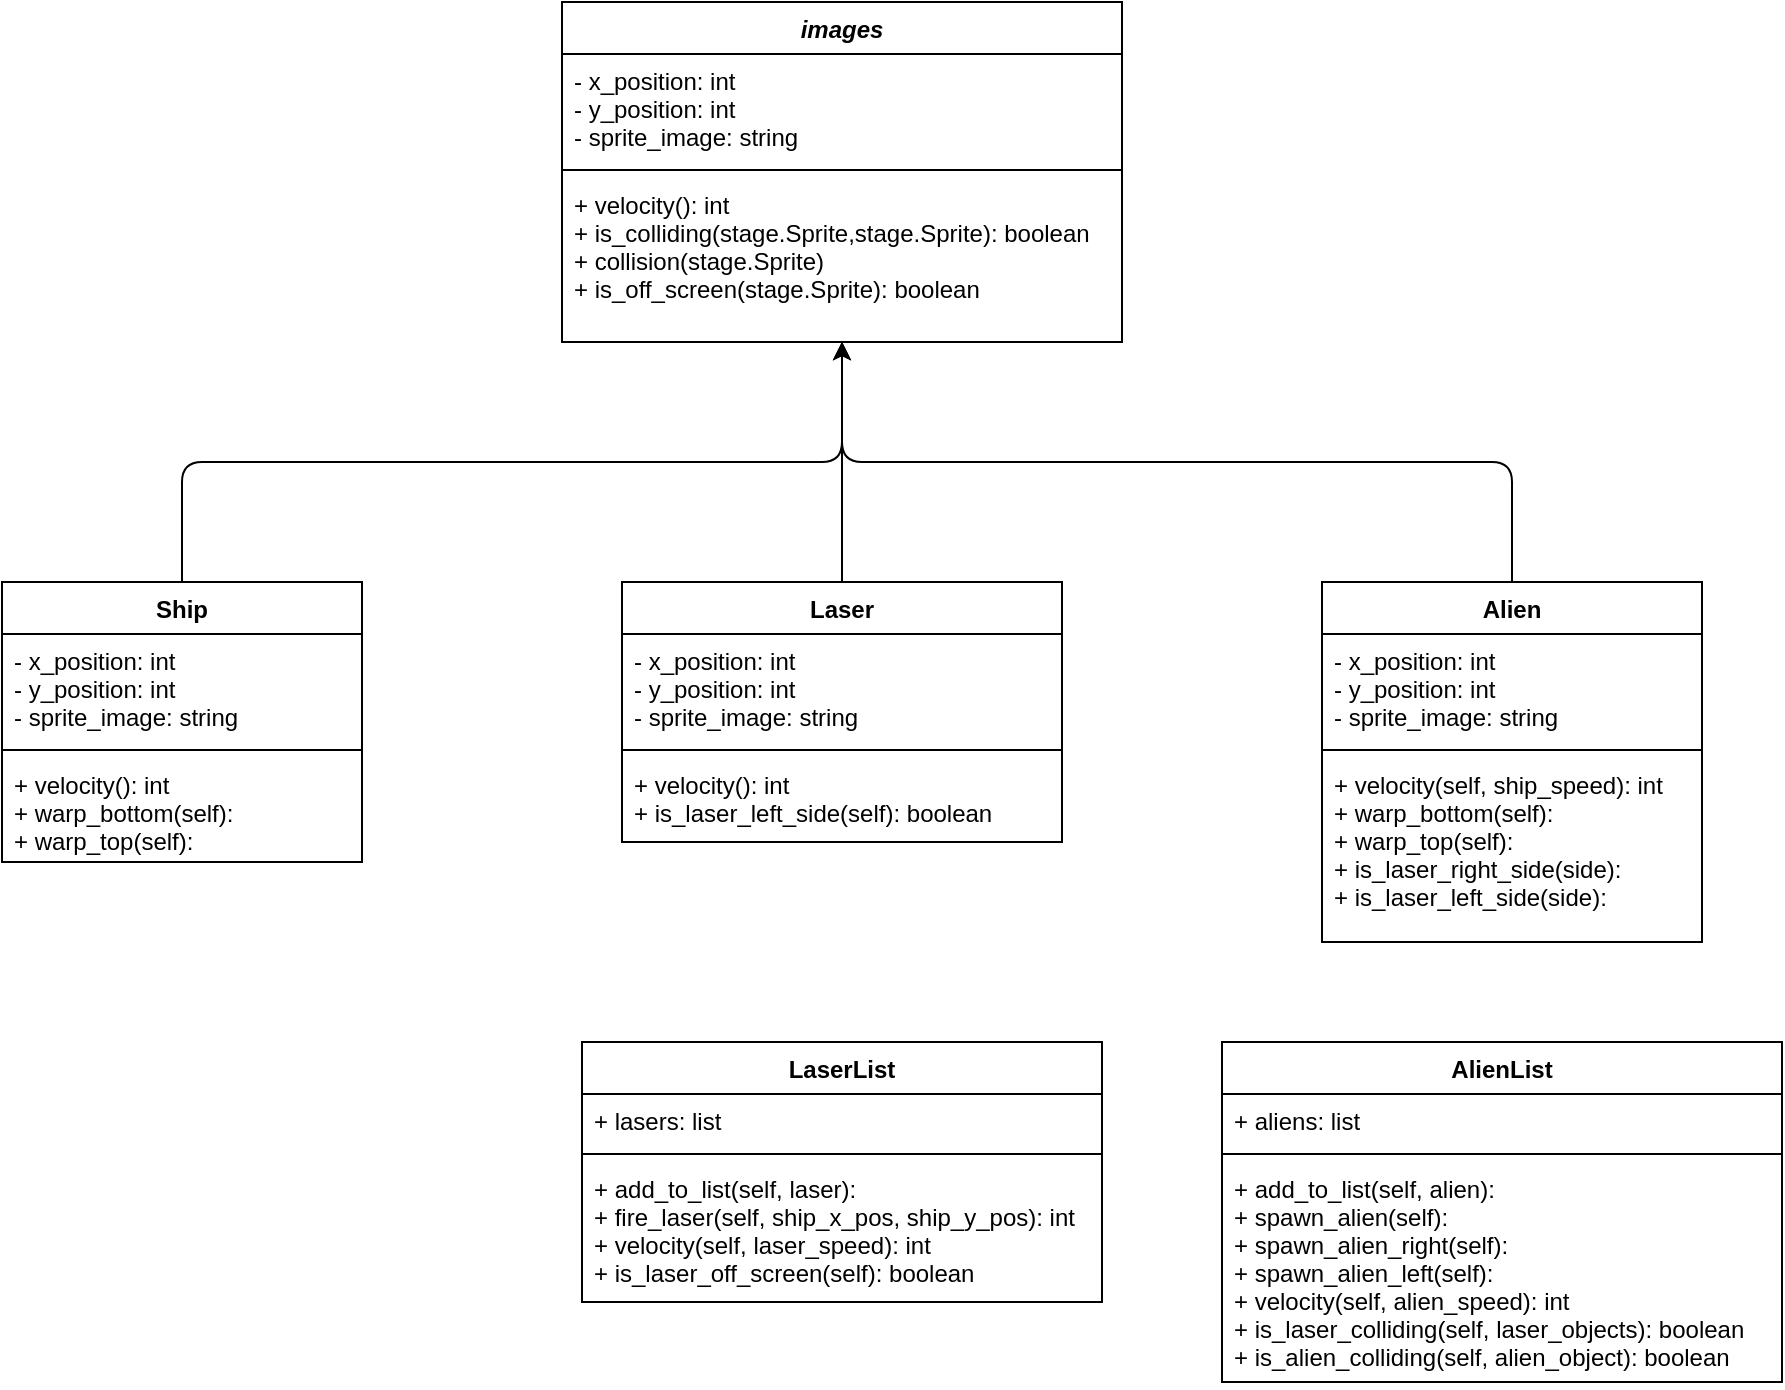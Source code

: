 <mxfile>
    <diagram id="ek-qvuOGlPZaqlyAyI6v" name="Page-1">
        <mxGraphModel dx="304" dy="1604" grid="1" gridSize="10" guides="1" tooltips="1" connect="1" arrows="1" fold="1" page="1" pageScale="1" pageWidth="827" pageHeight="1169" math="0" shadow="0">
            <root>
                <mxCell id="0"/>
                <mxCell id="1" parent="0"/>
                <mxCell id="10" value="images" style="swimlane;fontStyle=3;align=center;verticalAlign=top;childLayout=stackLayout;horizontal=1;startSize=26;horizontalStack=0;resizeParent=1;resizeParentMax=0;resizeLast=0;collapsible=1;marginBottom=0;" vertex="1" parent="1">
                    <mxGeometry x="890" y="-360" width="280" height="170" as="geometry"/>
                </mxCell>
                <mxCell id="11" value="- x_position: int&#10;- y_position: int&#10;- sprite_image: string" style="text;strokeColor=none;fillColor=none;align=left;verticalAlign=top;spacingLeft=4;spacingRight=4;overflow=hidden;rotatable=0;points=[[0,0.5],[1,0.5]];portConstraint=eastwest;" vertex="1" parent="10">
                    <mxGeometry y="26" width="280" height="54" as="geometry"/>
                </mxCell>
                <mxCell id="12" value="" style="line;strokeWidth=1;fillColor=none;align=left;verticalAlign=middle;spacingTop=-1;spacingLeft=3;spacingRight=3;rotatable=0;labelPosition=right;points=[];portConstraint=eastwest;strokeColor=inherit;" vertex="1" parent="10">
                    <mxGeometry y="80" width="280" height="8" as="geometry"/>
                </mxCell>
                <mxCell id="13" value="+ velocity(): int  &#10;+ is_colliding(stage.Sprite,stage.Sprite): boolean&#10;+ collision(stage.Sprite)&#10;+ is_off_screen(stage.Sprite): boolean" style="text;strokeColor=none;fillColor=none;align=left;verticalAlign=top;spacingLeft=4;spacingRight=4;overflow=hidden;rotatable=0;points=[[0,0.5],[1,0.5]];portConstraint=eastwest;" vertex="1" parent="10">
                    <mxGeometry y="88" width="280" height="82" as="geometry"/>
                </mxCell>
                <mxCell id="14" style="edgeStyle=none;html=1;" edge="1" parent="1" source="15" target="13">
                    <mxGeometry relative="1" as="geometry">
                        <Array as="points">
                            <mxPoint x="700" y="-130"/>
                            <mxPoint x="1030" y="-130"/>
                        </Array>
                    </mxGeometry>
                </mxCell>
                <mxCell id="15" value="Ship" style="swimlane;fontStyle=1;align=center;verticalAlign=top;childLayout=stackLayout;horizontal=1;startSize=26;horizontalStack=0;resizeParent=1;resizeParentMax=0;resizeLast=0;collapsible=1;marginBottom=0;" vertex="1" parent="1">
                    <mxGeometry x="610" y="-70" width="180" height="140" as="geometry"/>
                </mxCell>
                <mxCell id="16" value="- x_position: int&#10;- y_position: int&#10;- sprite_image: string" style="text;strokeColor=none;fillColor=none;align=left;verticalAlign=top;spacingLeft=4;spacingRight=4;overflow=hidden;rotatable=0;points=[[0,0.5],[1,0.5]];portConstraint=eastwest;" vertex="1" parent="15">
                    <mxGeometry y="26" width="180" height="54" as="geometry"/>
                </mxCell>
                <mxCell id="17" value="" style="line;strokeWidth=1;fillColor=none;align=left;verticalAlign=middle;spacingTop=-1;spacingLeft=3;spacingRight=3;rotatable=0;labelPosition=right;points=[];portConstraint=eastwest;strokeColor=inherit;" vertex="1" parent="15">
                    <mxGeometry y="80" width="180" height="8" as="geometry"/>
                </mxCell>
                <mxCell id="18" value="+ velocity(): int  &#10;+ warp_bottom(self):&#10;+ warp_top(self):" style="text;strokeColor=none;fillColor=none;align=left;verticalAlign=top;spacingLeft=4;spacingRight=4;overflow=hidden;rotatable=0;points=[[0,0.5],[1,0.5]];portConstraint=eastwest;" vertex="1" parent="15">
                    <mxGeometry y="88" width="180" height="52" as="geometry"/>
                </mxCell>
                <mxCell id="19" style="edgeStyle=none;html=1;" edge="1" parent="1" source="20" target="13">
                    <mxGeometry relative="1" as="geometry"/>
                </mxCell>
                <mxCell id="20" value="Laser" style="swimlane;fontStyle=1;align=center;verticalAlign=top;childLayout=stackLayout;horizontal=1;startSize=26;horizontalStack=0;resizeParent=1;resizeParentMax=0;resizeLast=0;collapsible=1;marginBottom=0;" vertex="1" parent="1">
                    <mxGeometry x="920" y="-70" width="220" height="130" as="geometry"/>
                </mxCell>
                <mxCell id="21" value="- x_position: int&#10;- y_position: int&#10;- sprite_image: string" style="text;strokeColor=none;fillColor=none;align=left;verticalAlign=top;spacingLeft=4;spacingRight=4;overflow=hidden;rotatable=0;points=[[0,0.5],[1,0.5]];portConstraint=eastwest;" vertex="1" parent="20">
                    <mxGeometry y="26" width="220" height="54" as="geometry"/>
                </mxCell>
                <mxCell id="22" value="" style="line;strokeWidth=1;fillColor=none;align=left;verticalAlign=middle;spacingTop=-1;spacingLeft=3;spacingRight=3;rotatable=0;labelPosition=right;points=[];portConstraint=eastwest;strokeColor=inherit;" vertex="1" parent="20">
                    <mxGeometry y="80" width="220" height="8" as="geometry"/>
                </mxCell>
                <mxCell id="23" value="+ velocity(): int&#10;+ is_laser_left_side(self): boolean" style="text;strokeColor=none;fillColor=none;align=left;verticalAlign=top;spacingLeft=4;spacingRight=4;overflow=hidden;rotatable=0;points=[[0,0.5],[1,0.5]];portConstraint=eastwest;" vertex="1" parent="20">
                    <mxGeometry y="88" width="220" height="42" as="geometry"/>
                </mxCell>
                <mxCell id="24" style="edgeStyle=none;html=1;" edge="1" parent="1" source="25" target="13">
                    <mxGeometry relative="1" as="geometry">
                        <Array as="points">
                            <mxPoint x="1365" y="-130"/>
                            <mxPoint x="1030" y="-130"/>
                        </Array>
                    </mxGeometry>
                </mxCell>
                <mxCell id="25" value="Alien" style="swimlane;fontStyle=1;align=center;verticalAlign=top;childLayout=stackLayout;horizontal=1;startSize=26;horizontalStack=0;resizeParent=1;resizeParentMax=0;resizeLast=0;collapsible=1;marginBottom=0;" vertex="1" parent="1">
                    <mxGeometry x="1270" y="-70" width="190" height="180" as="geometry"/>
                </mxCell>
                <mxCell id="26" value="- x_position: int&#10;- y_position: int&#10;- sprite_image: string" style="text;strokeColor=none;fillColor=none;align=left;verticalAlign=top;spacingLeft=4;spacingRight=4;overflow=hidden;rotatable=0;points=[[0,0.5],[1,0.5]];portConstraint=eastwest;" vertex="1" parent="25">
                    <mxGeometry y="26" width="190" height="54" as="geometry"/>
                </mxCell>
                <mxCell id="27" value="" style="line;strokeWidth=1;fillColor=none;align=left;verticalAlign=middle;spacingTop=-1;spacingLeft=3;spacingRight=3;rotatable=0;labelPosition=right;points=[];portConstraint=eastwest;strokeColor=inherit;" vertex="1" parent="25">
                    <mxGeometry y="80" width="190" height="8" as="geometry"/>
                </mxCell>
                <mxCell id="28" value="+ velocity(self, ship_speed): int &#10;+ warp_bottom(self): &#10;+ warp_top(self):&#10;+ is_laser_right_side(side):&#10;+ is_laser_left_side(side): &#10;&#10;" style="text;strokeColor=none;fillColor=none;align=left;verticalAlign=top;spacingLeft=4;spacingRight=4;overflow=hidden;rotatable=0;points=[[0,0.5],[1,0.5]];portConstraint=eastwest;" vertex="1" parent="25">
                    <mxGeometry y="88" width="190" height="92" as="geometry"/>
                </mxCell>
                <mxCell id="29" value="AlienList" style="swimlane;fontStyle=1;align=center;verticalAlign=top;childLayout=stackLayout;horizontal=1;startSize=26;horizontalStack=0;resizeParent=1;resizeParentMax=0;resizeLast=0;collapsible=1;marginBottom=0;" vertex="1" parent="1">
                    <mxGeometry x="1220" y="160" width="280" height="170" as="geometry"/>
                </mxCell>
                <mxCell id="30" value="+ aliens: list" style="text;strokeColor=none;fillColor=none;align=left;verticalAlign=top;spacingLeft=4;spacingRight=4;overflow=hidden;rotatable=0;points=[[0,0.5],[1,0.5]];portConstraint=eastwest;" vertex="1" parent="29">
                    <mxGeometry y="26" width="280" height="26" as="geometry"/>
                </mxCell>
                <mxCell id="31" value="" style="line;strokeWidth=1;fillColor=none;align=left;verticalAlign=middle;spacingTop=-1;spacingLeft=3;spacingRight=3;rotatable=0;labelPosition=right;points=[];portConstraint=eastwest;strokeColor=inherit;" vertex="1" parent="29">
                    <mxGeometry y="52" width="280" height="8" as="geometry"/>
                </mxCell>
                <mxCell id="32" value="+ add_to_list(self, alien): &#10;+ spawn_alien(self):&#10;+ spawn_alien_right(self):&#10;+ spawn_alien_left(self):&#10;+ velocity(self, alien_speed): int&#10;+ is_laser_colliding(self, laser_objects): boolean&#10;+ is_alien_colliding(self, alien_object): boolean" style="text;strokeColor=none;fillColor=none;align=left;verticalAlign=top;spacingLeft=4;spacingRight=4;overflow=hidden;rotatable=0;points=[[0,0.5],[1,0.5]];portConstraint=eastwest;" vertex="1" parent="29">
                    <mxGeometry y="60" width="280" height="110" as="geometry"/>
                </mxCell>
                <mxCell id="37" value="LaserList" style="swimlane;fontStyle=1;align=center;verticalAlign=top;childLayout=stackLayout;horizontal=1;startSize=26;horizontalStack=0;resizeParent=1;resizeParentMax=0;resizeLast=0;collapsible=1;marginBottom=0;" vertex="1" parent="1">
                    <mxGeometry x="900" y="160" width="260" height="130" as="geometry"/>
                </mxCell>
                <mxCell id="38" value="+ lasers: list" style="text;strokeColor=none;fillColor=none;align=left;verticalAlign=top;spacingLeft=4;spacingRight=4;overflow=hidden;rotatable=0;points=[[0,0.5],[1,0.5]];portConstraint=eastwest;" vertex="1" parent="37">
                    <mxGeometry y="26" width="260" height="26" as="geometry"/>
                </mxCell>
                <mxCell id="39" value="" style="line;strokeWidth=1;fillColor=none;align=left;verticalAlign=middle;spacingTop=-1;spacingLeft=3;spacingRight=3;rotatable=0;labelPosition=right;points=[];portConstraint=eastwest;strokeColor=inherit;" vertex="1" parent="37">
                    <mxGeometry y="52" width="260" height="8" as="geometry"/>
                </mxCell>
                <mxCell id="40" value="+ add_to_list(self, laser):&#10;+ fire_laser(self, ship_x_pos, ship_y_pos): int&#10;+ velocity(self, laser_speed): int&#10;+ is_laser_off_screen(self): boolean" style="text;strokeColor=none;fillColor=none;align=left;verticalAlign=top;spacingLeft=4;spacingRight=4;overflow=hidden;rotatable=0;points=[[0,0.5],[1,0.5]];portConstraint=eastwest;" vertex="1" parent="37">
                    <mxGeometry y="60" width="260" height="70" as="geometry"/>
                </mxCell>
            </root>
        </mxGraphModel>
    </diagram>
</mxfile>